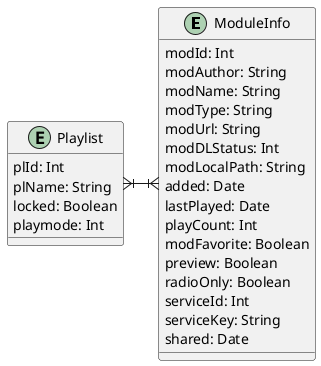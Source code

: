 @startuml CoreData

entity ModuleInfo {
  modId: Int
  modAuthor: String
  modName: String
  modType: String
  modUrl: String
  modDLStatus: Int
  modLocalPath: String
  added: Date
  lastPlayed: Date
  playCount: Int
  modFavorite: Boolean
  preview: Boolean
  radioOnly: Boolean
  serviceId: Int
  serviceKey: String
  shared: Date
}

entity Playlist {
  plId: Int
  plName: String
  locked: Boolean
  playmode: Int
}

Playlist }|-|{  ModuleInfo

@enduml